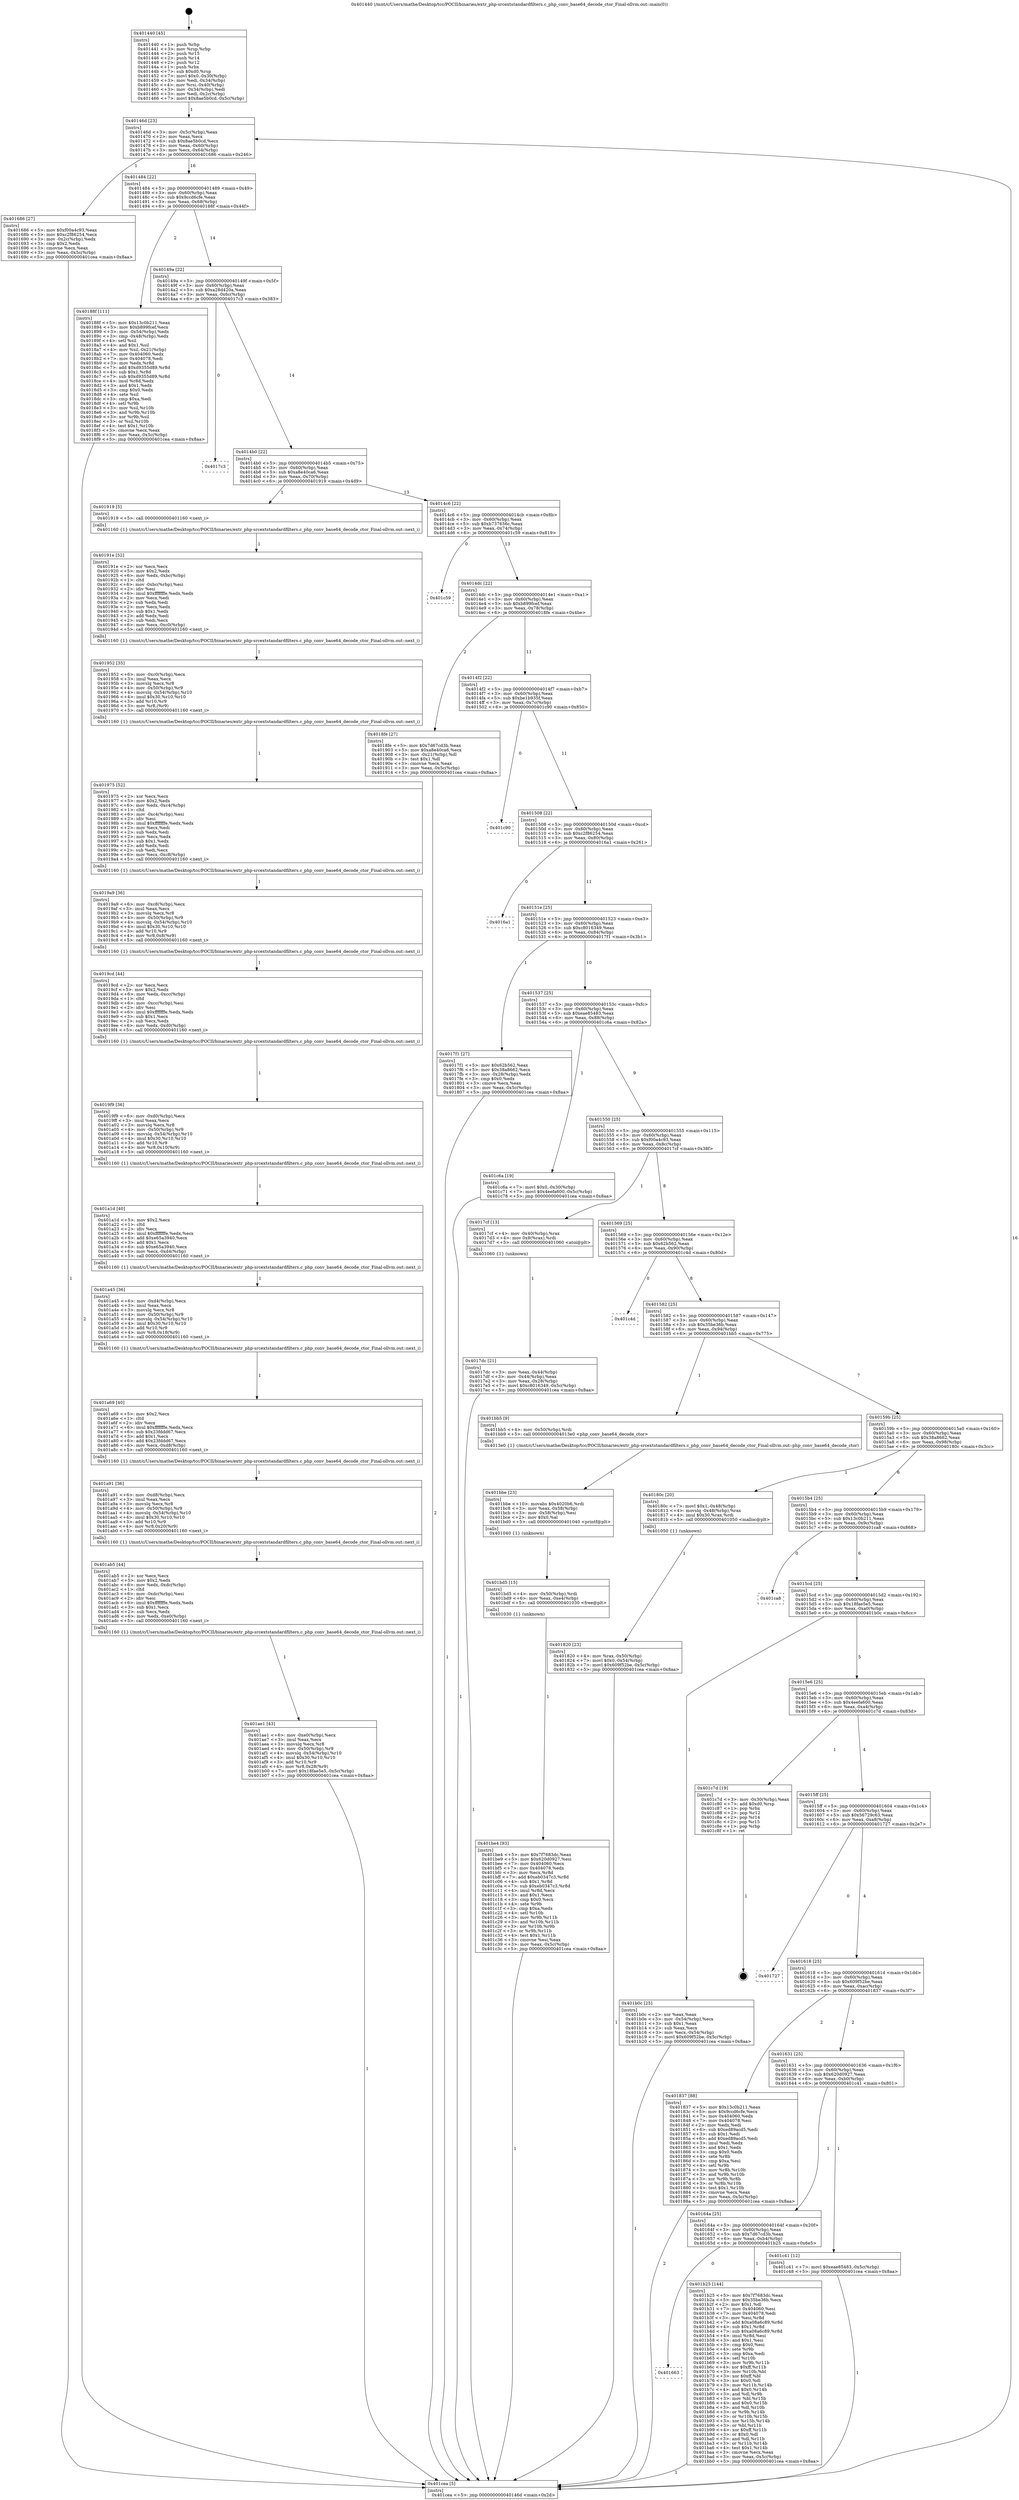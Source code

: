 digraph "0x401440" {
  label = "0x401440 (/mnt/c/Users/mathe/Desktop/tcc/POCII/binaries/extr_php-srcextstandardfilters.c_php_conv_base64_decode_ctor_Final-ollvm.out::main(0))"
  labelloc = "t"
  node[shape=record]

  Entry [label="",width=0.3,height=0.3,shape=circle,fillcolor=black,style=filled]
  "0x40146d" [label="{
     0x40146d [23]\l
     | [instrs]\l
     &nbsp;&nbsp;0x40146d \<+3\>: mov -0x5c(%rbp),%eax\l
     &nbsp;&nbsp;0x401470 \<+2\>: mov %eax,%ecx\l
     &nbsp;&nbsp;0x401472 \<+6\>: sub $0x8ae5b0cd,%ecx\l
     &nbsp;&nbsp;0x401478 \<+3\>: mov %eax,-0x60(%rbp)\l
     &nbsp;&nbsp;0x40147b \<+3\>: mov %ecx,-0x64(%rbp)\l
     &nbsp;&nbsp;0x40147e \<+6\>: je 0000000000401686 \<main+0x246\>\l
  }"]
  "0x401686" [label="{
     0x401686 [27]\l
     | [instrs]\l
     &nbsp;&nbsp;0x401686 \<+5\>: mov $0xf00a4c93,%eax\l
     &nbsp;&nbsp;0x40168b \<+5\>: mov $0xc2f86254,%ecx\l
     &nbsp;&nbsp;0x401690 \<+3\>: mov -0x2c(%rbp),%edx\l
     &nbsp;&nbsp;0x401693 \<+3\>: cmp $0x2,%edx\l
     &nbsp;&nbsp;0x401696 \<+3\>: cmovne %ecx,%eax\l
     &nbsp;&nbsp;0x401699 \<+3\>: mov %eax,-0x5c(%rbp)\l
     &nbsp;&nbsp;0x40169c \<+5\>: jmp 0000000000401cea \<main+0x8aa\>\l
  }"]
  "0x401484" [label="{
     0x401484 [22]\l
     | [instrs]\l
     &nbsp;&nbsp;0x401484 \<+5\>: jmp 0000000000401489 \<main+0x49\>\l
     &nbsp;&nbsp;0x401489 \<+3\>: mov -0x60(%rbp),%eax\l
     &nbsp;&nbsp;0x40148c \<+5\>: sub $0x9ccd6cfe,%eax\l
     &nbsp;&nbsp;0x401491 \<+3\>: mov %eax,-0x68(%rbp)\l
     &nbsp;&nbsp;0x401494 \<+6\>: je 000000000040188f \<main+0x44f\>\l
  }"]
  "0x401cea" [label="{
     0x401cea [5]\l
     | [instrs]\l
     &nbsp;&nbsp;0x401cea \<+5\>: jmp 000000000040146d \<main+0x2d\>\l
  }"]
  "0x401440" [label="{
     0x401440 [45]\l
     | [instrs]\l
     &nbsp;&nbsp;0x401440 \<+1\>: push %rbp\l
     &nbsp;&nbsp;0x401441 \<+3\>: mov %rsp,%rbp\l
     &nbsp;&nbsp;0x401444 \<+2\>: push %r15\l
     &nbsp;&nbsp;0x401446 \<+2\>: push %r14\l
     &nbsp;&nbsp;0x401448 \<+2\>: push %r12\l
     &nbsp;&nbsp;0x40144a \<+1\>: push %rbx\l
     &nbsp;&nbsp;0x40144b \<+7\>: sub $0xd0,%rsp\l
     &nbsp;&nbsp;0x401452 \<+7\>: movl $0x0,-0x30(%rbp)\l
     &nbsp;&nbsp;0x401459 \<+3\>: mov %edi,-0x34(%rbp)\l
     &nbsp;&nbsp;0x40145c \<+4\>: mov %rsi,-0x40(%rbp)\l
     &nbsp;&nbsp;0x401460 \<+3\>: mov -0x34(%rbp),%edi\l
     &nbsp;&nbsp;0x401463 \<+3\>: mov %edi,-0x2c(%rbp)\l
     &nbsp;&nbsp;0x401466 \<+7\>: movl $0x8ae5b0cd,-0x5c(%rbp)\l
  }"]
  Exit [label="",width=0.3,height=0.3,shape=circle,fillcolor=black,style=filled,peripheries=2]
  "0x40188f" [label="{
     0x40188f [111]\l
     | [instrs]\l
     &nbsp;&nbsp;0x40188f \<+5\>: mov $0x13c0b211,%eax\l
     &nbsp;&nbsp;0x401894 \<+5\>: mov $0xb899fcef,%ecx\l
     &nbsp;&nbsp;0x401899 \<+3\>: mov -0x54(%rbp),%edx\l
     &nbsp;&nbsp;0x40189c \<+3\>: cmp -0x48(%rbp),%edx\l
     &nbsp;&nbsp;0x40189f \<+4\>: setl %sil\l
     &nbsp;&nbsp;0x4018a3 \<+4\>: and $0x1,%sil\l
     &nbsp;&nbsp;0x4018a7 \<+4\>: mov %sil,-0x21(%rbp)\l
     &nbsp;&nbsp;0x4018ab \<+7\>: mov 0x404060,%edx\l
     &nbsp;&nbsp;0x4018b2 \<+7\>: mov 0x404078,%edi\l
     &nbsp;&nbsp;0x4018b9 \<+3\>: mov %edx,%r8d\l
     &nbsp;&nbsp;0x4018bc \<+7\>: add $0xd9355d89,%r8d\l
     &nbsp;&nbsp;0x4018c3 \<+4\>: sub $0x1,%r8d\l
     &nbsp;&nbsp;0x4018c7 \<+7\>: sub $0xd9355d89,%r8d\l
     &nbsp;&nbsp;0x4018ce \<+4\>: imul %r8d,%edx\l
     &nbsp;&nbsp;0x4018d2 \<+3\>: and $0x1,%edx\l
     &nbsp;&nbsp;0x4018d5 \<+3\>: cmp $0x0,%edx\l
     &nbsp;&nbsp;0x4018d8 \<+4\>: sete %sil\l
     &nbsp;&nbsp;0x4018dc \<+3\>: cmp $0xa,%edi\l
     &nbsp;&nbsp;0x4018df \<+4\>: setl %r9b\l
     &nbsp;&nbsp;0x4018e3 \<+3\>: mov %sil,%r10b\l
     &nbsp;&nbsp;0x4018e6 \<+3\>: and %r9b,%r10b\l
     &nbsp;&nbsp;0x4018e9 \<+3\>: xor %r9b,%sil\l
     &nbsp;&nbsp;0x4018ec \<+3\>: or %sil,%r10b\l
     &nbsp;&nbsp;0x4018ef \<+4\>: test $0x1,%r10b\l
     &nbsp;&nbsp;0x4018f3 \<+3\>: cmovne %ecx,%eax\l
     &nbsp;&nbsp;0x4018f6 \<+3\>: mov %eax,-0x5c(%rbp)\l
     &nbsp;&nbsp;0x4018f9 \<+5\>: jmp 0000000000401cea \<main+0x8aa\>\l
  }"]
  "0x40149a" [label="{
     0x40149a [22]\l
     | [instrs]\l
     &nbsp;&nbsp;0x40149a \<+5\>: jmp 000000000040149f \<main+0x5f\>\l
     &nbsp;&nbsp;0x40149f \<+3\>: mov -0x60(%rbp),%eax\l
     &nbsp;&nbsp;0x4014a2 \<+5\>: sub $0xa28d420a,%eax\l
     &nbsp;&nbsp;0x4014a7 \<+3\>: mov %eax,-0x6c(%rbp)\l
     &nbsp;&nbsp;0x4014aa \<+6\>: je 00000000004017c3 \<main+0x383\>\l
  }"]
  "0x401be4" [label="{
     0x401be4 [93]\l
     | [instrs]\l
     &nbsp;&nbsp;0x401be4 \<+5\>: mov $0x7f7683dc,%eax\l
     &nbsp;&nbsp;0x401be9 \<+5\>: mov $0x620d0927,%esi\l
     &nbsp;&nbsp;0x401bee \<+7\>: mov 0x404060,%ecx\l
     &nbsp;&nbsp;0x401bf5 \<+7\>: mov 0x404078,%edx\l
     &nbsp;&nbsp;0x401bfc \<+3\>: mov %ecx,%r8d\l
     &nbsp;&nbsp;0x401bff \<+7\>: add $0xeb0347c3,%r8d\l
     &nbsp;&nbsp;0x401c06 \<+4\>: sub $0x1,%r8d\l
     &nbsp;&nbsp;0x401c0a \<+7\>: sub $0xeb0347c3,%r8d\l
     &nbsp;&nbsp;0x401c11 \<+4\>: imul %r8d,%ecx\l
     &nbsp;&nbsp;0x401c15 \<+3\>: and $0x1,%ecx\l
     &nbsp;&nbsp;0x401c18 \<+3\>: cmp $0x0,%ecx\l
     &nbsp;&nbsp;0x401c1b \<+4\>: sete %r9b\l
     &nbsp;&nbsp;0x401c1f \<+3\>: cmp $0xa,%edx\l
     &nbsp;&nbsp;0x401c22 \<+4\>: setl %r10b\l
     &nbsp;&nbsp;0x401c26 \<+3\>: mov %r9b,%r11b\l
     &nbsp;&nbsp;0x401c29 \<+3\>: and %r10b,%r11b\l
     &nbsp;&nbsp;0x401c2c \<+3\>: xor %r10b,%r9b\l
     &nbsp;&nbsp;0x401c2f \<+3\>: or %r9b,%r11b\l
     &nbsp;&nbsp;0x401c32 \<+4\>: test $0x1,%r11b\l
     &nbsp;&nbsp;0x401c36 \<+3\>: cmovne %esi,%eax\l
     &nbsp;&nbsp;0x401c39 \<+3\>: mov %eax,-0x5c(%rbp)\l
     &nbsp;&nbsp;0x401c3c \<+5\>: jmp 0000000000401cea \<main+0x8aa\>\l
  }"]
  "0x4017c3" [label="{
     0x4017c3\l
  }", style=dashed]
  "0x4014b0" [label="{
     0x4014b0 [22]\l
     | [instrs]\l
     &nbsp;&nbsp;0x4014b0 \<+5\>: jmp 00000000004014b5 \<main+0x75\>\l
     &nbsp;&nbsp;0x4014b5 \<+3\>: mov -0x60(%rbp),%eax\l
     &nbsp;&nbsp;0x4014b8 \<+5\>: sub $0xa8e40ca6,%eax\l
     &nbsp;&nbsp;0x4014bd \<+3\>: mov %eax,-0x70(%rbp)\l
     &nbsp;&nbsp;0x4014c0 \<+6\>: je 0000000000401919 \<main+0x4d9\>\l
  }"]
  "0x401bd5" [label="{
     0x401bd5 [15]\l
     | [instrs]\l
     &nbsp;&nbsp;0x401bd5 \<+4\>: mov -0x50(%rbp),%rdi\l
     &nbsp;&nbsp;0x401bd9 \<+6\>: mov %eax,-0xe4(%rbp)\l
     &nbsp;&nbsp;0x401bdf \<+5\>: call 0000000000401030 \<free@plt\>\l
     | [calls]\l
     &nbsp;&nbsp;0x401030 \{1\} (unknown)\l
  }"]
  "0x401919" [label="{
     0x401919 [5]\l
     | [instrs]\l
     &nbsp;&nbsp;0x401919 \<+5\>: call 0000000000401160 \<next_i\>\l
     | [calls]\l
     &nbsp;&nbsp;0x401160 \{1\} (/mnt/c/Users/mathe/Desktop/tcc/POCII/binaries/extr_php-srcextstandardfilters.c_php_conv_base64_decode_ctor_Final-ollvm.out::next_i)\l
  }"]
  "0x4014c6" [label="{
     0x4014c6 [22]\l
     | [instrs]\l
     &nbsp;&nbsp;0x4014c6 \<+5\>: jmp 00000000004014cb \<main+0x8b\>\l
     &nbsp;&nbsp;0x4014cb \<+3\>: mov -0x60(%rbp),%eax\l
     &nbsp;&nbsp;0x4014ce \<+5\>: sub $0xb737656c,%eax\l
     &nbsp;&nbsp;0x4014d3 \<+3\>: mov %eax,-0x74(%rbp)\l
     &nbsp;&nbsp;0x4014d6 \<+6\>: je 0000000000401c59 \<main+0x819\>\l
  }"]
  "0x401bbe" [label="{
     0x401bbe [23]\l
     | [instrs]\l
     &nbsp;&nbsp;0x401bbe \<+10\>: movabs $0x4020b6,%rdi\l
     &nbsp;&nbsp;0x401bc8 \<+3\>: mov %eax,-0x58(%rbp)\l
     &nbsp;&nbsp;0x401bcb \<+3\>: mov -0x58(%rbp),%esi\l
     &nbsp;&nbsp;0x401bce \<+2\>: mov $0x0,%al\l
     &nbsp;&nbsp;0x401bd0 \<+5\>: call 0000000000401040 \<printf@plt\>\l
     | [calls]\l
     &nbsp;&nbsp;0x401040 \{1\} (unknown)\l
  }"]
  "0x401c59" [label="{
     0x401c59\l
  }", style=dashed]
  "0x4014dc" [label="{
     0x4014dc [22]\l
     | [instrs]\l
     &nbsp;&nbsp;0x4014dc \<+5\>: jmp 00000000004014e1 \<main+0xa1\>\l
     &nbsp;&nbsp;0x4014e1 \<+3\>: mov -0x60(%rbp),%eax\l
     &nbsp;&nbsp;0x4014e4 \<+5\>: sub $0xb899fcef,%eax\l
     &nbsp;&nbsp;0x4014e9 \<+3\>: mov %eax,-0x78(%rbp)\l
     &nbsp;&nbsp;0x4014ec \<+6\>: je 00000000004018fe \<main+0x4be\>\l
  }"]
  "0x401663" [label="{
     0x401663\l
  }", style=dashed]
  "0x4018fe" [label="{
     0x4018fe [27]\l
     | [instrs]\l
     &nbsp;&nbsp;0x4018fe \<+5\>: mov $0x7d67cd3b,%eax\l
     &nbsp;&nbsp;0x401903 \<+5\>: mov $0xa8e40ca6,%ecx\l
     &nbsp;&nbsp;0x401908 \<+3\>: mov -0x21(%rbp),%dl\l
     &nbsp;&nbsp;0x40190b \<+3\>: test $0x1,%dl\l
     &nbsp;&nbsp;0x40190e \<+3\>: cmovne %ecx,%eax\l
     &nbsp;&nbsp;0x401911 \<+3\>: mov %eax,-0x5c(%rbp)\l
     &nbsp;&nbsp;0x401914 \<+5\>: jmp 0000000000401cea \<main+0x8aa\>\l
  }"]
  "0x4014f2" [label="{
     0x4014f2 [22]\l
     | [instrs]\l
     &nbsp;&nbsp;0x4014f2 \<+5\>: jmp 00000000004014f7 \<main+0xb7\>\l
     &nbsp;&nbsp;0x4014f7 \<+3\>: mov -0x60(%rbp),%eax\l
     &nbsp;&nbsp;0x4014fa \<+5\>: sub $0xbe1b935f,%eax\l
     &nbsp;&nbsp;0x4014ff \<+3\>: mov %eax,-0x7c(%rbp)\l
     &nbsp;&nbsp;0x401502 \<+6\>: je 0000000000401c90 \<main+0x850\>\l
  }"]
  "0x401b25" [label="{
     0x401b25 [144]\l
     | [instrs]\l
     &nbsp;&nbsp;0x401b25 \<+5\>: mov $0x7f7683dc,%eax\l
     &nbsp;&nbsp;0x401b2a \<+5\>: mov $0x35be36b,%ecx\l
     &nbsp;&nbsp;0x401b2f \<+2\>: mov $0x1,%dl\l
     &nbsp;&nbsp;0x401b31 \<+7\>: mov 0x404060,%esi\l
     &nbsp;&nbsp;0x401b38 \<+7\>: mov 0x404078,%edi\l
     &nbsp;&nbsp;0x401b3f \<+3\>: mov %esi,%r8d\l
     &nbsp;&nbsp;0x401b42 \<+7\>: add $0xa08a6c89,%r8d\l
     &nbsp;&nbsp;0x401b49 \<+4\>: sub $0x1,%r8d\l
     &nbsp;&nbsp;0x401b4d \<+7\>: sub $0xa08a6c89,%r8d\l
     &nbsp;&nbsp;0x401b54 \<+4\>: imul %r8d,%esi\l
     &nbsp;&nbsp;0x401b58 \<+3\>: and $0x1,%esi\l
     &nbsp;&nbsp;0x401b5b \<+3\>: cmp $0x0,%esi\l
     &nbsp;&nbsp;0x401b5e \<+4\>: sete %r9b\l
     &nbsp;&nbsp;0x401b62 \<+3\>: cmp $0xa,%edi\l
     &nbsp;&nbsp;0x401b65 \<+4\>: setl %r10b\l
     &nbsp;&nbsp;0x401b69 \<+3\>: mov %r9b,%r11b\l
     &nbsp;&nbsp;0x401b6c \<+4\>: xor $0xff,%r11b\l
     &nbsp;&nbsp;0x401b70 \<+3\>: mov %r10b,%bl\l
     &nbsp;&nbsp;0x401b73 \<+3\>: xor $0xff,%bl\l
     &nbsp;&nbsp;0x401b76 \<+3\>: xor $0x0,%dl\l
     &nbsp;&nbsp;0x401b79 \<+3\>: mov %r11b,%r14b\l
     &nbsp;&nbsp;0x401b7c \<+4\>: and $0x0,%r14b\l
     &nbsp;&nbsp;0x401b80 \<+3\>: and %dl,%r9b\l
     &nbsp;&nbsp;0x401b83 \<+3\>: mov %bl,%r15b\l
     &nbsp;&nbsp;0x401b86 \<+4\>: and $0x0,%r15b\l
     &nbsp;&nbsp;0x401b8a \<+3\>: and %dl,%r10b\l
     &nbsp;&nbsp;0x401b8d \<+3\>: or %r9b,%r14b\l
     &nbsp;&nbsp;0x401b90 \<+3\>: or %r10b,%r15b\l
     &nbsp;&nbsp;0x401b93 \<+3\>: xor %r15b,%r14b\l
     &nbsp;&nbsp;0x401b96 \<+3\>: or %bl,%r11b\l
     &nbsp;&nbsp;0x401b99 \<+4\>: xor $0xff,%r11b\l
     &nbsp;&nbsp;0x401b9d \<+3\>: or $0x0,%dl\l
     &nbsp;&nbsp;0x401ba0 \<+3\>: and %dl,%r11b\l
     &nbsp;&nbsp;0x401ba3 \<+3\>: or %r11b,%r14b\l
     &nbsp;&nbsp;0x401ba6 \<+4\>: test $0x1,%r14b\l
     &nbsp;&nbsp;0x401baa \<+3\>: cmovne %ecx,%eax\l
     &nbsp;&nbsp;0x401bad \<+3\>: mov %eax,-0x5c(%rbp)\l
     &nbsp;&nbsp;0x401bb0 \<+5\>: jmp 0000000000401cea \<main+0x8aa\>\l
  }"]
  "0x401c90" [label="{
     0x401c90\l
  }", style=dashed]
  "0x401508" [label="{
     0x401508 [22]\l
     | [instrs]\l
     &nbsp;&nbsp;0x401508 \<+5\>: jmp 000000000040150d \<main+0xcd\>\l
     &nbsp;&nbsp;0x40150d \<+3\>: mov -0x60(%rbp),%eax\l
     &nbsp;&nbsp;0x401510 \<+5\>: sub $0xc2f86254,%eax\l
     &nbsp;&nbsp;0x401515 \<+3\>: mov %eax,-0x80(%rbp)\l
     &nbsp;&nbsp;0x401518 \<+6\>: je 00000000004016a1 \<main+0x261\>\l
  }"]
  "0x40164a" [label="{
     0x40164a [25]\l
     | [instrs]\l
     &nbsp;&nbsp;0x40164a \<+5\>: jmp 000000000040164f \<main+0x20f\>\l
     &nbsp;&nbsp;0x40164f \<+3\>: mov -0x60(%rbp),%eax\l
     &nbsp;&nbsp;0x401652 \<+5\>: sub $0x7d67cd3b,%eax\l
     &nbsp;&nbsp;0x401657 \<+6\>: mov %eax,-0xb4(%rbp)\l
     &nbsp;&nbsp;0x40165d \<+6\>: je 0000000000401b25 \<main+0x6e5\>\l
  }"]
  "0x4016a1" [label="{
     0x4016a1\l
  }", style=dashed]
  "0x40151e" [label="{
     0x40151e [25]\l
     | [instrs]\l
     &nbsp;&nbsp;0x40151e \<+5\>: jmp 0000000000401523 \<main+0xe3\>\l
     &nbsp;&nbsp;0x401523 \<+3\>: mov -0x60(%rbp),%eax\l
     &nbsp;&nbsp;0x401526 \<+5\>: sub $0xc8016349,%eax\l
     &nbsp;&nbsp;0x40152b \<+6\>: mov %eax,-0x84(%rbp)\l
     &nbsp;&nbsp;0x401531 \<+6\>: je 00000000004017f1 \<main+0x3b1\>\l
  }"]
  "0x401c41" [label="{
     0x401c41 [12]\l
     | [instrs]\l
     &nbsp;&nbsp;0x401c41 \<+7\>: movl $0xeae85483,-0x5c(%rbp)\l
     &nbsp;&nbsp;0x401c48 \<+5\>: jmp 0000000000401cea \<main+0x8aa\>\l
  }"]
  "0x4017f1" [label="{
     0x4017f1 [27]\l
     | [instrs]\l
     &nbsp;&nbsp;0x4017f1 \<+5\>: mov $0x62b562,%eax\l
     &nbsp;&nbsp;0x4017f6 \<+5\>: mov $0x38a8662,%ecx\l
     &nbsp;&nbsp;0x4017fb \<+3\>: mov -0x28(%rbp),%edx\l
     &nbsp;&nbsp;0x4017fe \<+3\>: cmp $0x0,%edx\l
     &nbsp;&nbsp;0x401801 \<+3\>: cmove %ecx,%eax\l
     &nbsp;&nbsp;0x401804 \<+3\>: mov %eax,-0x5c(%rbp)\l
     &nbsp;&nbsp;0x401807 \<+5\>: jmp 0000000000401cea \<main+0x8aa\>\l
  }"]
  "0x401537" [label="{
     0x401537 [25]\l
     | [instrs]\l
     &nbsp;&nbsp;0x401537 \<+5\>: jmp 000000000040153c \<main+0xfc\>\l
     &nbsp;&nbsp;0x40153c \<+3\>: mov -0x60(%rbp),%eax\l
     &nbsp;&nbsp;0x40153f \<+5\>: sub $0xeae85483,%eax\l
     &nbsp;&nbsp;0x401544 \<+6\>: mov %eax,-0x88(%rbp)\l
     &nbsp;&nbsp;0x40154a \<+6\>: je 0000000000401c6a \<main+0x82a\>\l
  }"]
  "0x401ae1" [label="{
     0x401ae1 [43]\l
     | [instrs]\l
     &nbsp;&nbsp;0x401ae1 \<+6\>: mov -0xe0(%rbp),%ecx\l
     &nbsp;&nbsp;0x401ae7 \<+3\>: imul %eax,%ecx\l
     &nbsp;&nbsp;0x401aea \<+3\>: movslq %ecx,%r8\l
     &nbsp;&nbsp;0x401aed \<+4\>: mov -0x50(%rbp),%r9\l
     &nbsp;&nbsp;0x401af1 \<+4\>: movslq -0x54(%rbp),%r10\l
     &nbsp;&nbsp;0x401af5 \<+4\>: imul $0x30,%r10,%r10\l
     &nbsp;&nbsp;0x401af9 \<+3\>: add %r10,%r9\l
     &nbsp;&nbsp;0x401afc \<+4\>: mov %r8,0x28(%r9)\l
     &nbsp;&nbsp;0x401b00 \<+7\>: movl $0x18fae5e5,-0x5c(%rbp)\l
     &nbsp;&nbsp;0x401b07 \<+5\>: jmp 0000000000401cea \<main+0x8aa\>\l
  }"]
  "0x401c6a" [label="{
     0x401c6a [19]\l
     | [instrs]\l
     &nbsp;&nbsp;0x401c6a \<+7\>: movl $0x0,-0x30(%rbp)\l
     &nbsp;&nbsp;0x401c71 \<+7\>: movl $0x4eefa600,-0x5c(%rbp)\l
     &nbsp;&nbsp;0x401c78 \<+5\>: jmp 0000000000401cea \<main+0x8aa\>\l
  }"]
  "0x401550" [label="{
     0x401550 [25]\l
     | [instrs]\l
     &nbsp;&nbsp;0x401550 \<+5\>: jmp 0000000000401555 \<main+0x115\>\l
     &nbsp;&nbsp;0x401555 \<+3\>: mov -0x60(%rbp),%eax\l
     &nbsp;&nbsp;0x401558 \<+5\>: sub $0xf00a4c93,%eax\l
     &nbsp;&nbsp;0x40155d \<+6\>: mov %eax,-0x8c(%rbp)\l
     &nbsp;&nbsp;0x401563 \<+6\>: je 00000000004017cf \<main+0x38f\>\l
  }"]
  "0x401ab5" [label="{
     0x401ab5 [44]\l
     | [instrs]\l
     &nbsp;&nbsp;0x401ab5 \<+2\>: xor %ecx,%ecx\l
     &nbsp;&nbsp;0x401ab7 \<+5\>: mov $0x2,%edx\l
     &nbsp;&nbsp;0x401abc \<+6\>: mov %edx,-0xdc(%rbp)\l
     &nbsp;&nbsp;0x401ac2 \<+1\>: cltd\l
     &nbsp;&nbsp;0x401ac3 \<+6\>: mov -0xdc(%rbp),%esi\l
     &nbsp;&nbsp;0x401ac9 \<+2\>: idiv %esi\l
     &nbsp;&nbsp;0x401acb \<+6\>: imul $0xfffffffe,%edx,%edx\l
     &nbsp;&nbsp;0x401ad1 \<+3\>: sub $0x1,%ecx\l
     &nbsp;&nbsp;0x401ad4 \<+2\>: sub %ecx,%edx\l
     &nbsp;&nbsp;0x401ad6 \<+6\>: mov %edx,-0xe0(%rbp)\l
     &nbsp;&nbsp;0x401adc \<+5\>: call 0000000000401160 \<next_i\>\l
     | [calls]\l
     &nbsp;&nbsp;0x401160 \{1\} (/mnt/c/Users/mathe/Desktop/tcc/POCII/binaries/extr_php-srcextstandardfilters.c_php_conv_base64_decode_ctor_Final-ollvm.out::next_i)\l
  }"]
  "0x4017cf" [label="{
     0x4017cf [13]\l
     | [instrs]\l
     &nbsp;&nbsp;0x4017cf \<+4\>: mov -0x40(%rbp),%rax\l
     &nbsp;&nbsp;0x4017d3 \<+4\>: mov 0x8(%rax),%rdi\l
     &nbsp;&nbsp;0x4017d7 \<+5\>: call 0000000000401060 \<atoi@plt\>\l
     | [calls]\l
     &nbsp;&nbsp;0x401060 \{1\} (unknown)\l
  }"]
  "0x401569" [label="{
     0x401569 [25]\l
     | [instrs]\l
     &nbsp;&nbsp;0x401569 \<+5\>: jmp 000000000040156e \<main+0x12e\>\l
     &nbsp;&nbsp;0x40156e \<+3\>: mov -0x60(%rbp),%eax\l
     &nbsp;&nbsp;0x401571 \<+5\>: sub $0x62b562,%eax\l
     &nbsp;&nbsp;0x401576 \<+6\>: mov %eax,-0x90(%rbp)\l
     &nbsp;&nbsp;0x40157c \<+6\>: je 0000000000401c4d \<main+0x80d\>\l
  }"]
  "0x4017dc" [label="{
     0x4017dc [21]\l
     | [instrs]\l
     &nbsp;&nbsp;0x4017dc \<+3\>: mov %eax,-0x44(%rbp)\l
     &nbsp;&nbsp;0x4017df \<+3\>: mov -0x44(%rbp),%eax\l
     &nbsp;&nbsp;0x4017e2 \<+3\>: mov %eax,-0x28(%rbp)\l
     &nbsp;&nbsp;0x4017e5 \<+7\>: movl $0xc8016349,-0x5c(%rbp)\l
     &nbsp;&nbsp;0x4017ec \<+5\>: jmp 0000000000401cea \<main+0x8aa\>\l
  }"]
  "0x401a91" [label="{
     0x401a91 [36]\l
     | [instrs]\l
     &nbsp;&nbsp;0x401a91 \<+6\>: mov -0xd8(%rbp),%ecx\l
     &nbsp;&nbsp;0x401a97 \<+3\>: imul %eax,%ecx\l
     &nbsp;&nbsp;0x401a9a \<+3\>: movslq %ecx,%r8\l
     &nbsp;&nbsp;0x401a9d \<+4\>: mov -0x50(%rbp),%r9\l
     &nbsp;&nbsp;0x401aa1 \<+4\>: movslq -0x54(%rbp),%r10\l
     &nbsp;&nbsp;0x401aa5 \<+4\>: imul $0x30,%r10,%r10\l
     &nbsp;&nbsp;0x401aa9 \<+3\>: add %r10,%r9\l
     &nbsp;&nbsp;0x401aac \<+4\>: mov %r8,0x20(%r9)\l
     &nbsp;&nbsp;0x401ab0 \<+5\>: call 0000000000401160 \<next_i\>\l
     | [calls]\l
     &nbsp;&nbsp;0x401160 \{1\} (/mnt/c/Users/mathe/Desktop/tcc/POCII/binaries/extr_php-srcextstandardfilters.c_php_conv_base64_decode_ctor_Final-ollvm.out::next_i)\l
  }"]
  "0x401c4d" [label="{
     0x401c4d\l
  }", style=dashed]
  "0x401582" [label="{
     0x401582 [25]\l
     | [instrs]\l
     &nbsp;&nbsp;0x401582 \<+5\>: jmp 0000000000401587 \<main+0x147\>\l
     &nbsp;&nbsp;0x401587 \<+3\>: mov -0x60(%rbp),%eax\l
     &nbsp;&nbsp;0x40158a \<+5\>: sub $0x35be36b,%eax\l
     &nbsp;&nbsp;0x40158f \<+6\>: mov %eax,-0x94(%rbp)\l
     &nbsp;&nbsp;0x401595 \<+6\>: je 0000000000401bb5 \<main+0x775\>\l
  }"]
  "0x401a69" [label="{
     0x401a69 [40]\l
     | [instrs]\l
     &nbsp;&nbsp;0x401a69 \<+5\>: mov $0x2,%ecx\l
     &nbsp;&nbsp;0x401a6e \<+1\>: cltd\l
     &nbsp;&nbsp;0x401a6f \<+2\>: idiv %ecx\l
     &nbsp;&nbsp;0x401a71 \<+6\>: imul $0xfffffffe,%edx,%ecx\l
     &nbsp;&nbsp;0x401a77 \<+6\>: sub $0x23fddd67,%ecx\l
     &nbsp;&nbsp;0x401a7d \<+3\>: add $0x1,%ecx\l
     &nbsp;&nbsp;0x401a80 \<+6\>: add $0x23fddd67,%ecx\l
     &nbsp;&nbsp;0x401a86 \<+6\>: mov %ecx,-0xd8(%rbp)\l
     &nbsp;&nbsp;0x401a8c \<+5\>: call 0000000000401160 \<next_i\>\l
     | [calls]\l
     &nbsp;&nbsp;0x401160 \{1\} (/mnt/c/Users/mathe/Desktop/tcc/POCII/binaries/extr_php-srcextstandardfilters.c_php_conv_base64_decode_ctor_Final-ollvm.out::next_i)\l
  }"]
  "0x401bb5" [label="{
     0x401bb5 [9]\l
     | [instrs]\l
     &nbsp;&nbsp;0x401bb5 \<+4\>: mov -0x50(%rbp),%rdi\l
     &nbsp;&nbsp;0x401bb9 \<+5\>: call 00000000004013e0 \<php_conv_base64_decode_ctor\>\l
     | [calls]\l
     &nbsp;&nbsp;0x4013e0 \{1\} (/mnt/c/Users/mathe/Desktop/tcc/POCII/binaries/extr_php-srcextstandardfilters.c_php_conv_base64_decode_ctor_Final-ollvm.out::php_conv_base64_decode_ctor)\l
  }"]
  "0x40159b" [label="{
     0x40159b [25]\l
     | [instrs]\l
     &nbsp;&nbsp;0x40159b \<+5\>: jmp 00000000004015a0 \<main+0x160\>\l
     &nbsp;&nbsp;0x4015a0 \<+3\>: mov -0x60(%rbp),%eax\l
     &nbsp;&nbsp;0x4015a3 \<+5\>: sub $0x38a8662,%eax\l
     &nbsp;&nbsp;0x4015a8 \<+6\>: mov %eax,-0x98(%rbp)\l
     &nbsp;&nbsp;0x4015ae \<+6\>: je 000000000040180c \<main+0x3cc\>\l
  }"]
  "0x401a45" [label="{
     0x401a45 [36]\l
     | [instrs]\l
     &nbsp;&nbsp;0x401a45 \<+6\>: mov -0xd4(%rbp),%ecx\l
     &nbsp;&nbsp;0x401a4b \<+3\>: imul %eax,%ecx\l
     &nbsp;&nbsp;0x401a4e \<+3\>: movslq %ecx,%r8\l
     &nbsp;&nbsp;0x401a51 \<+4\>: mov -0x50(%rbp),%r9\l
     &nbsp;&nbsp;0x401a55 \<+4\>: movslq -0x54(%rbp),%r10\l
     &nbsp;&nbsp;0x401a59 \<+4\>: imul $0x30,%r10,%r10\l
     &nbsp;&nbsp;0x401a5d \<+3\>: add %r10,%r9\l
     &nbsp;&nbsp;0x401a60 \<+4\>: mov %r8,0x18(%r9)\l
     &nbsp;&nbsp;0x401a64 \<+5\>: call 0000000000401160 \<next_i\>\l
     | [calls]\l
     &nbsp;&nbsp;0x401160 \{1\} (/mnt/c/Users/mathe/Desktop/tcc/POCII/binaries/extr_php-srcextstandardfilters.c_php_conv_base64_decode_ctor_Final-ollvm.out::next_i)\l
  }"]
  "0x40180c" [label="{
     0x40180c [20]\l
     | [instrs]\l
     &nbsp;&nbsp;0x40180c \<+7\>: movl $0x1,-0x48(%rbp)\l
     &nbsp;&nbsp;0x401813 \<+4\>: movslq -0x48(%rbp),%rax\l
     &nbsp;&nbsp;0x401817 \<+4\>: imul $0x30,%rax,%rdi\l
     &nbsp;&nbsp;0x40181b \<+5\>: call 0000000000401050 \<malloc@plt\>\l
     | [calls]\l
     &nbsp;&nbsp;0x401050 \{1\} (unknown)\l
  }"]
  "0x4015b4" [label="{
     0x4015b4 [25]\l
     | [instrs]\l
     &nbsp;&nbsp;0x4015b4 \<+5\>: jmp 00000000004015b9 \<main+0x179\>\l
     &nbsp;&nbsp;0x4015b9 \<+3\>: mov -0x60(%rbp),%eax\l
     &nbsp;&nbsp;0x4015bc \<+5\>: sub $0x13c0b211,%eax\l
     &nbsp;&nbsp;0x4015c1 \<+6\>: mov %eax,-0x9c(%rbp)\l
     &nbsp;&nbsp;0x4015c7 \<+6\>: je 0000000000401ca8 \<main+0x868\>\l
  }"]
  "0x401820" [label="{
     0x401820 [23]\l
     | [instrs]\l
     &nbsp;&nbsp;0x401820 \<+4\>: mov %rax,-0x50(%rbp)\l
     &nbsp;&nbsp;0x401824 \<+7\>: movl $0x0,-0x54(%rbp)\l
     &nbsp;&nbsp;0x40182b \<+7\>: movl $0x609f52be,-0x5c(%rbp)\l
     &nbsp;&nbsp;0x401832 \<+5\>: jmp 0000000000401cea \<main+0x8aa\>\l
  }"]
  "0x401a1d" [label="{
     0x401a1d [40]\l
     | [instrs]\l
     &nbsp;&nbsp;0x401a1d \<+5\>: mov $0x2,%ecx\l
     &nbsp;&nbsp;0x401a22 \<+1\>: cltd\l
     &nbsp;&nbsp;0x401a23 \<+2\>: idiv %ecx\l
     &nbsp;&nbsp;0x401a25 \<+6\>: imul $0xfffffffe,%edx,%ecx\l
     &nbsp;&nbsp;0x401a2b \<+6\>: add $0xe65a3940,%ecx\l
     &nbsp;&nbsp;0x401a31 \<+3\>: add $0x1,%ecx\l
     &nbsp;&nbsp;0x401a34 \<+6\>: sub $0xe65a3940,%ecx\l
     &nbsp;&nbsp;0x401a3a \<+6\>: mov %ecx,-0xd4(%rbp)\l
     &nbsp;&nbsp;0x401a40 \<+5\>: call 0000000000401160 \<next_i\>\l
     | [calls]\l
     &nbsp;&nbsp;0x401160 \{1\} (/mnt/c/Users/mathe/Desktop/tcc/POCII/binaries/extr_php-srcextstandardfilters.c_php_conv_base64_decode_ctor_Final-ollvm.out::next_i)\l
  }"]
  "0x401ca8" [label="{
     0x401ca8\l
  }", style=dashed]
  "0x4015cd" [label="{
     0x4015cd [25]\l
     | [instrs]\l
     &nbsp;&nbsp;0x4015cd \<+5\>: jmp 00000000004015d2 \<main+0x192\>\l
     &nbsp;&nbsp;0x4015d2 \<+3\>: mov -0x60(%rbp),%eax\l
     &nbsp;&nbsp;0x4015d5 \<+5\>: sub $0x18fae5e5,%eax\l
     &nbsp;&nbsp;0x4015da \<+6\>: mov %eax,-0xa0(%rbp)\l
     &nbsp;&nbsp;0x4015e0 \<+6\>: je 0000000000401b0c \<main+0x6cc\>\l
  }"]
  "0x4019f9" [label="{
     0x4019f9 [36]\l
     | [instrs]\l
     &nbsp;&nbsp;0x4019f9 \<+6\>: mov -0xd0(%rbp),%ecx\l
     &nbsp;&nbsp;0x4019ff \<+3\>: imul %eax,%ecx\l
     &nbsp;&nbsp;0x401a02 \<+3\>: movslq %ecx,%r8\l
     &nbsp;&nbsp;0x401a05 \<+4\>: mov -0x50(%rbp),%r9\l
     &nbsp;&nbsp;0x401a09 \<+4\>: movslq -0x54(%rbp),%r10\l
     &nbsp;&nbsp;0x401a0d \<+4\>: imul $0x30,%r10,%r10\l
     &nbsp;&nbsp;0x401a11 \<+3\>: add %r10,%r9\l
     &nbsp;&nbsp;0x401a14 \<+4\>: mov %r8,0x10(%r9)\l
     &nbsp;&nbsp;0x401a18 \<+5\>: call 0000000000401160 \<next_i\>\l
     | [calls]\l
     &nbsp;&nbsp;0x401160 \{1\} (/mnt/c/Users/mathe/Desktop/tcc/POCII/binaries/extr_php-srcextstandardfilters.c_php_conv_base64_decode_ctor_Final-ollvm.out::next_i)\l
  }"]
  "0x401b0c" [label="{
     0x401b0c [25]\l
     | [instrs]\l
     &nbsp;&nbsp;0x401b0c \<+2\>: xor %eax,%eax\l
     &nbsp;&nbsp;0x401b0e \<+3\>: mov -0x54(%rbp),%ecx\l
     &nbsp;&nbsp;0x401b11 \<+3\>: sub $0x1,%eax\l
     &nbsp;&nbsp;0x401b14 \<+2\>: sub %eax,%ecx\l
     &nbsp;&nbsp;0x401b16 \<+3\>: mov %ecx,-0x54(%rbp)\l
     &nbsp;&nbsp;0x401b19 \<+7\>: movl $0x609f52be,-0x5c(%rbp)\l
     &nbsp;&nbsp;0x401b20 \<+5\>: jmp 0000000000401cea \<main+0x8aa\>\l
  }"]
  "0x4015e6" [label="{
     0x4015e6 [25]\l
     | [instrs]\l
     &nbsp;&nbsp;0x4015e6 \<+5\>: jmp 00000000004015eb \<main+0x1ab\>\l
     &nbsp;&nbsp;0x4015eb \<+3\>: mov -0x60(%rbp),%eax\l
     &nbsp;&nbsp;0x4015ee \<+5\>: sub $0x4eefa600,%eax\l
     &nbsp;&nbsp;0x4015f3 \<+6\>: mov %eax,-0xa4(%rbp)\l
     &nbsp;&nbsp;0x4015f9 \<+6\>: je 0000000000401c7d \<main+0x83d\>\l
  }"]
  "0x4019cd" [label="{
     0x4019cd [44]\l
     | [instrs]\l
     &nbsp;&nbsp;0x4019cd \<+2\>: xor %ecx,%ecx\l
     &nbsp;&nbsp;0x4019cf \<+5\>: mov $0x2,%edx\l
     &nbsp;&nbsp;0x4019d4 \<+6\>: mov %edx,-0xcc(%rbp)\l
     &nbsp;&nbsp;0x4019da \<+1\>: cltd\l
     &nbsp;&nbsp;0x4019db \<+6\>: mov -0xcc(%rbp),%esi\l
     &nbsp;&nbsp;0x4019e1 \<+2\>: idiv %esi\l
     &nbsp;&nbsp;0x4019e3 \<+6\>: imul $0xfffffffe,%edx,%edx\l
     &nbsp;&nbsp;0x4019e9 \<+3\>: sub $0x1,%ecx\l
     &nbsp;&nbsp;0x4019ec \<+2\>: sub %ecx,%edx\l
     &nbsp;&nbsp;0x4019ee \<+6\>: mov %edx,-0xd0(%rbp)\l
     &nbsp;&nbsp;0x4019f4 \<+5\>: call 0000000000401160 \<next_i\>\l
     | [calls]\l
     &nbsp;&nbsp;0x401160 \{1\} (/mnt/c/Users/mathe/Desktop/tcc/POCII/binaries/extr_php-srcextstandardfilters.c_php_conv_base64_decode_ctor_Final-ollvm.out::next_i)\l
  }"]
  "0x401c7d" [label="{
     0x401c7d [19]\l
     | [instrs]\l
     &nbsp;&nbsp;0x401c7d \<+3\>: mov -0x30(%rbp),%eax\l
     &nbsp;&nbsp;0x401c80 \<+7\>: add $0xd0,%rsp\l
     &nbsp;&nbsp;0x401c87 \<+1\>: pop %rbx\l
     &nbsp;&nbsp;0x401c88 \<+2\>: pop %r12\l
     &nbsp;&nbsp;0x401c8a \<+2\>: pop %r14\l
     &nbsp;&nbsp;0x401c8c \<+2\>: pop %r15\l
     &nbsp;&nbsp;0x401c8e \<+1\>: pop %rbp\l
     &nbsp;&nbsp;0x401c8f \<+1\>: ret\l
  }"]
  "0x4015ff" [label="{
     0x4015ff [25]\l
     | [instrs]\l
     &nbsp;&nbsp;0x4015ff \<+5\>: jmp 0000000000401604 \<main+0x1c4\>\l
     &nbsp;&nbsp;0x401604 \<+3\>: mov -0x60(%rbp),%eax\l
     &nbsp;&nbsp;0x401607 \<+5\>: sub $0x56729c63,%eax\l
     &nbsp;&nbsp;0x40160c \<+6\>: mov %eax,-0xa8(%rbp)\l
     &nbsp;&nbsp;0x401612 \<+6\>: je 0000000000401727 \<main+0x2e7\>\l
  }"]
  "0x4019a9" [label="{
     0x4019a9 [36]\l
     | [instrs]\l
     &nbsp;&nbsp;0x4019a9 \<+6\>: mov -0xc8(%rbp),%ecx\l
     &nbsp;&nbsp;0x4019af \<+3\>: imul %eax,%ecx\l
     &nbsp;&nbsp;0x4019b2 \<+3\>: movslq %ecx,%r8\l
     &nbsp;&nbsp;0x4019b5 \<+4\>: mov -0x50(%rbp),%r9\l
     &nbsp;&nbsp;0x4019b9 \<+4\>: movslq -0x54(%rbp),%r10\l
     &nbsp;&nbsp;0x4019bd \<+4\>: imul $0x30,%r10,%r10\l
     &nbsp;&nbsp;0x4019c1 \<+3\>: add %r10,%r9\l
     &nbsp;&nbsp;0x4019c4 \<+4\>: mov %r8,0x8(%r9)\l
     &nbsp;&nbsp;0x4019c8 \<+5\>: call 0000000000401160 \<next_i\>\l
     | [calls]\l
     &nbsp;&nbsp;0x401160 \{1\} (/mnt/c/Users/mathe/Desktop/tcc/POCII/binaries/extr_php-srcextstandardfilters.c_php_conv_base64_decode_ctor_Final-ollvm.out::next_i)\l
  }"]
  "0x401727" [label="{
     0x401727\l
  }", style=dashed]
  "0x401618" [label="{
     0x401618 [25]\l
     | [instrs]\l
     &nbsp;&nbsp;0x401618 \<+5\>: jmp 000000000040161d \<main+0x1dd\>\l
     &nbsp;&nbsp;0x40161d \<+3\>: mov -0x60(%rbp),%eax\l
     &nbsp;&nbsp;0x401620 \<+5\>: sub $0x609f52be,%eax\l
     &nbsp;&nbsp;0x401625 \<+6\>: mov %eax,-0xac(%rbp)\l
     &nbsp;&nbsp;0x40162b \<+6\>: je 0000000000401837 \<main+0x3f7\>\l
  }"]
  "0x401975" [label="{
     0x401975 [52]\l
     | [instrs]\l
     &nbsp;&nbsp;0x401975 \<+2\>: xor %ecx,%ecx\l
     &nbsp;&nbsp;0x401977 \<+5\>: mov $0x2,%edx\l
     &nbsp;&nbsp;0x40197c \<+6\>: mov %edx,-0xc4(%rbp)\l
     &nbsp;&nbsp;0x401982 \<+1\>: cltd\l
     &nbsp;&nbsp;0x401983 \<+6\>: mov -0xc4(%rbp),%esi\l
     &nbsp;&nbsp;0x401989 \<+2\>: idiv %esi\l
     &nbsp;&nbsp;0x40198b \<+6\>: imul $0xfffffffe,%edx,%edx\l
     &nbsp;&nbsp;0x401991 \<+2\>: mov %ecx,%edi\l
     &nbsp;&nbsp;0x401993 \<+2\>: sub %edx,%edi\l
     &nbsp;&nbsp;0x401995 \<+2\>: mov %ecx,%edx\l
     &nbsp;&nbsp;0x401997 \<+3\>: sub $0x1,%edx\l
     &nbsp;&nbsp;0x40199a \<+2\>: add %edx,%edi\l
     &nbsp;&nbsp;0x40199c \<+2\>: sub %edi,%ecx\l
     &nbsp;&nbsp;0x40199e \<+6\>: mov %ecx,-0xc8(%rbp)\l
     &nbsp;&nbsp;0x4019a4 \<+5\>: call 0000000000401160 \<next_i\>\l
     | [calls]\l
     &nbsp;&nbsp;0x401160 \{1\} (/mnt/c/Users/mathe/Desktop/tcc/POCII/binaries/extr_php-srcextstandardfilters.c_php_conv_base64_decode_ctor_Final-ollvm.out::next_i)\l
  }"]
  "0x401837" [label="{
     0x401837 [88]\l
     | [instrs]\l
     &nbsp;&nbsp;0x401837 \<+5\>: mov $0x13c0b211,%eax\l
     &nbsp;&nbsp;0x40183c \<+5\>: mov $0x9ccd6cfe,%ecx\l
     &nbsp;&nbsp;0x401841 \<+7\>: mov 0x404060,%edx\l
     &nbsp;&nbsp;0x401848 \<+7\>: mov 0x404078,%esi\l
     &nbsp;&nbsp;0x40184f \<+2\>: mov %edx,%edi\l
     &nbsp;&nbsp;0x401851 \<+6\>: sub $0xed89acd5,%edi\l
     &nbsp;&nbsp;0x401857 \<+3\>: sub $0x1,%edi\l
     &nbsp;&nbsp;0x40185a \<+6\>: add $0xed89acd5,%edi\l
     &nbsp;&nbsp;0x401860 \<+3\>: imul %edi,%edx\l
     &nbsp;&nbsp;0x401863 \<+3\>: and $0x1,%edx\l
     &nbsp;&nbsp;0x401866 \<+3\>: cmp $0x0,%edx\l
     &nbsp;&nbsp;0x401869 \<+4\>: sete %r8b\l
     &nbsp;&nbsp;0x40186d \<+3\>: cmp $0xa,%esi\l
     &nbsp;&nbsp;0x401870 \<+4\>: setl %r9b\l
     &nbsp;&nbsp;0x401874 \<+3\>: mov %r8b,%r10b\l
     &nbsp;&nbsp;0x401877 \<+3\>: and %r9b,%r10b\l
     &nbsp;&nbsp;0x40187a \<+3\>: xor %r9b,%r8b\l
     &nbsp;&nbsp;0x40187d \<+3\>: or %r8b,%r10b\l
     &nbsp;&nbsp;0x401880 \<+4\>: test $0x1,%r10b\l
     &nbsp;&nbsp;0x401884 \<+3\>: cmovne %ecx,%eax\l
     &nbsp;&nbsp;0x401887 \<+3\>: mov %eax,-0x5c(%rbp)\l
     &nbsp;&nbsp;0x40188a \<+5\>: jmp 0000000000401cea \<main+0x8aa\>\l
  }"]
  "0x401631" [label="{
     0x401631 [25]\l
     | [instrs]\l
     &nbsp;&nbsp;0x401631 \<+5\>: jmp 0000000000401636 \<main+0x1f6\>\l
     &nbsp;&nbsp;0x401636 \<+3\>: mov -0x60(%rbp),%eax\l
     &nbsp;&nbsp;0x401639 \<+5\>: sub $0x620d0927,%eax\l
     &nbsp;&nbsp;0x40163e \<+6\>: mov %eax,-0xb0(%rbp)\l
     &nbsp;&nbsp;0x401644 \<+6\>: je 0000000000401c41 \<main+0x801\>\l
  }"]
  "0x40191e" [label="{
     0x40191e [52]\l
     | [instrs]\l
     &nbsp;&nbsp;0x40191e \<+2\>: xor %ecx,%ecx\l
     &nbsp;&nbsp;0x401920 \<+5\>: mov $0x2,%edx\l
     &nbsp;&nbsp;0x401925 \<+6\>: mov %edx,-0xbc(%rbp)\l
     &nbsp;&nbsp;0x40192b \<+1\>: cltd\l
     &nbsp;&nbsp;0x40192c \<+6\>: mov -0xbc(%rbp),%esi\l
     &nbsp;&nbsp;0x401932 \<+2\>: idiv %esi\l
     &nbsp;&nbsp;0x401934 \<+6\>: imul $0xfffffffe,%edx,%edx\l
     &nbsp;&nbsp;0x40193a \<+2\>: mov %ecx,%edi\l
     &nbsp;&nbsp;0x40193c \<+2\>: sub %edx,%edi\l
     &nbsp;&nbsp;0x40193e \<+2\>: mov %ecx,%edx\l
     &nbsp;&nbsp;0x401940 \<+3\>: sub $0x1,%edx\l
     &nbsp;&nbsp;0x401943 \<+2\>: add %edx,%edi\l
     &nbsp;&nbsp;0x401945 \<+2\>: sub %edi,%ecx\l
     &nbsp;&nbsp;0x401947 \<+6\>: mov %ecx,-0xc0(%rbp)\l
     &nbsp;&nbsp;0x40194d \<+5\>: call 0000000000401160 \<next_i\>\l
     | [calls]\l
     &nbsp;&nbsp;0x401160 \{1\} (/mnt/c/Users/mathe/Desktop/tcc/POCII/binaries/extr_php-srcextstandardfilters.c_php_conv_base64_decode_ctor_Final-ollvm.out::next_i)\l
  }"]
  "0x401952" [label="{
     0x401952 [35]\l
     | [instrs]\l
     &nbsp;&nbsp;0x401952 \<+6\>: mov -0xc0(%rbp),%ecx\l
     &nbsp;&nbsp;0x401958 \<+3\>: imul %eax,%ecx\l
     &nbsp;&nbsp;0x40195b \<+3\>: movslq %ecx,%r8\l
     &nbsp;&nbsp;0x40195e \<+4\>: mov -0x50(%rbp),%r9\l
     &nbsp;&nbsp;0x401962 \<+4\>: movslq -0x54(%rbp),%r10\l
     &nbsp;&nbsp;0x401966 \<+4\>: imul $0x30,%r10,%r10\l
     &nbsp;&nbsp;0x40196a \<+3\>: add %r10,%r9\l
     &nbsp;&nbsp;0x40196d \<+3\>: mov %r8,(%r9)\l
     &nbsp;&nbsp;0x401970 \<+5\>: call 0000000000401160 \<next_i\>\l
     | [calls]\l
     &nbsp;&nbsp;0x401160 \{1\} (/mnt/c/Users/mathe/Desktop/tcc/POCII/binaries/extr_php-srcextstandardfilters.c_php_conv_base64_decode_ctor_Final-ollvm.out::next_i)\l
  }"]
  Entry -> "0x401440" [label=" 1"]
  "0x40146d" -> "0x401686" [label=" 1"]
  "0x40146d" -> "0x401484" [label=" 16"]
  "0x401686" -> "0x401cea" [label=" 1"]
  "0x401440" -> "0x40146d" [label=" 1"]
  "0x401cea" -> "0x40146d" [label=" 16"]
  "0x401c7d" -> Exit [label=" 1"]
  "0x401484" -> "0x40188f" [label=" 2"]
  "0x401484" -> "0x40149a" [label=" 14"]
  "0x401c6a" -> "0x401cea" [label=" 1"]
  "0x40149a" -> "0x4017c3" [label=" 0"]
  "0x40149a" -> "0x4014b0" [label=" 14"]
  "0x401c41" -> "0x401cea" [label=" 1"]
  "0x4014b0" -> "0x401919" [label=" 1"]
  "0x4014b0" -> "0x4014c6" [label=" 13"]
  "0x401be4" -> "0x401cea" [label=" 1"]
  "0x4014c6" -> "0x401c59" [label=" 0"]
  "0x4014c6" -> "0x4014dc" [label=" 13"]
  "0x401bd5" -> "0x401be4" [label=" 1"]
  "0x4014dc" -> "0x4018fe" [label=" 2"]
  "0x4014dc" -> "0x4014f2" [label=" 11"]
  "0x401bbe" -> "0x401bd5" [label=" 1"]
  "0x4014f2" -> "0x401c90" [label=" 0"]
  "0x4014f2" -> "0x401508" [label=" 11"]
  "0x401bb5" -> "0x401bbe" [label=" 1"]
  "0x401508" -> "0x4016a1" [label=" 0"]
  "0x401508" -> "0x40151e" [label=" 11"]
  "0x40164a" -> "0x401663" [label=" 0"]
  "0x40151e" -> "0x4017f1" [label=" 1"]
  "0x40151e" -> "0x401537" [label=" 10"]
  "0x40164a" -> "0x401b25" [label=" 1"]
  "0x401537" -> "0x401c6a" [label=" 1"]
  "0x401537" -> "0x401550" [label=" 9"]
  "0x401631" -> "0x40164a" [label=" 1"]
  "0x401550" -> "0x4017cf" [label=" 1"]
  "0x401550" -> "0x401569" [label=" 8"]
  "0x4017cf" -> "0x4017dc" [label=" 1"]
  "0x4017dc" -> "0x401cea" [label=" 1"]
  "0x4017f1" -> "0x401cea" [label=" 1"]
  "0x401631" -> "0x401c41" [label=" 1"]
  "0x401569" -> "0x401c4d" [label=" 0"]
  "0x401569" -> "0x401582" [label=" 8"]
  "0x401b25" -> "0x401cea" [label=" 1"]
  "0x401582" -> "0x401bb5" [label=" 1"]
  "0x401582" -> "0x40159b" [label=" 7"]
  "0x401b0c" -> "0x401cea" [label=" 1"]
  "0x40159b" -> "0x40180c" [label=" 1"]
  "0x40159b" -> "0x4015b4" [label=" 6"]
  "0x40180c" -> "0x401820" [label=" 1"]
  "0x401820" -> "0x401cea" [label=" 1"]
  "0x401ae1" -> "0x401cea" [label=" 1"]
  "0x4015b4" -> "0x401ca8" [label=" 0"]
  "0x4015b4" -> "0x4015cd" [label=" 6"]
  "0x401ab5" -> "0x401ae1" [label=" 1"]
  "0x4015cd" -> "0x401b0c" [label=" 1"]
  "0x4015cd" -> "0x4015e6" [label=" 5"]
  "0x401a91" -> "0x401ab5" [label=" 1"]
  "0x4015e6" -> "0x401c7d" [label=" 1"]
  "0x4015e6" -> "0x4015ff" [label=" 4"]
  "0x401a69" -> "0x401a91" [label=" 1"]
  "0x4015ff" -> "0x401727" [label=" 0"]
  "0x4015ff" -> "0x401618" [label=" 4"]
  "0x401a45" -> "0x401a69" [label=" 1"]
  "0x401618" -> "0x401837" [label=" 2"]
  "0x401618" -> "0x401631" [label=" 2"]
  "0x401837" -> "0x401cea" [label=" 2"]
  "0x40188f" -> "0x401cea" [label=" 2"]
  "0x4018fe" -> "0x401cea" [label=" 2"]
  "0x401919" -> "0x40191e" [label=" 1"]
  "0x40191e" -> "0x401952" [label=" 1"]
  "0x401952" -> "0x401975" [label=" 1"]
  "0x401975" -> "0x4019a9" [label=" 1"]
  "0x4019a9" -> "0x4019cd" [label=" 1"]
  "0x4019cd" -> "0x4019f9" [label=" 1"]
  "0x4019f9" -> "0x401a1d" [label=" 1"]
  "0x401a1d" -> "0x401a45" [label=" 1"]
}
